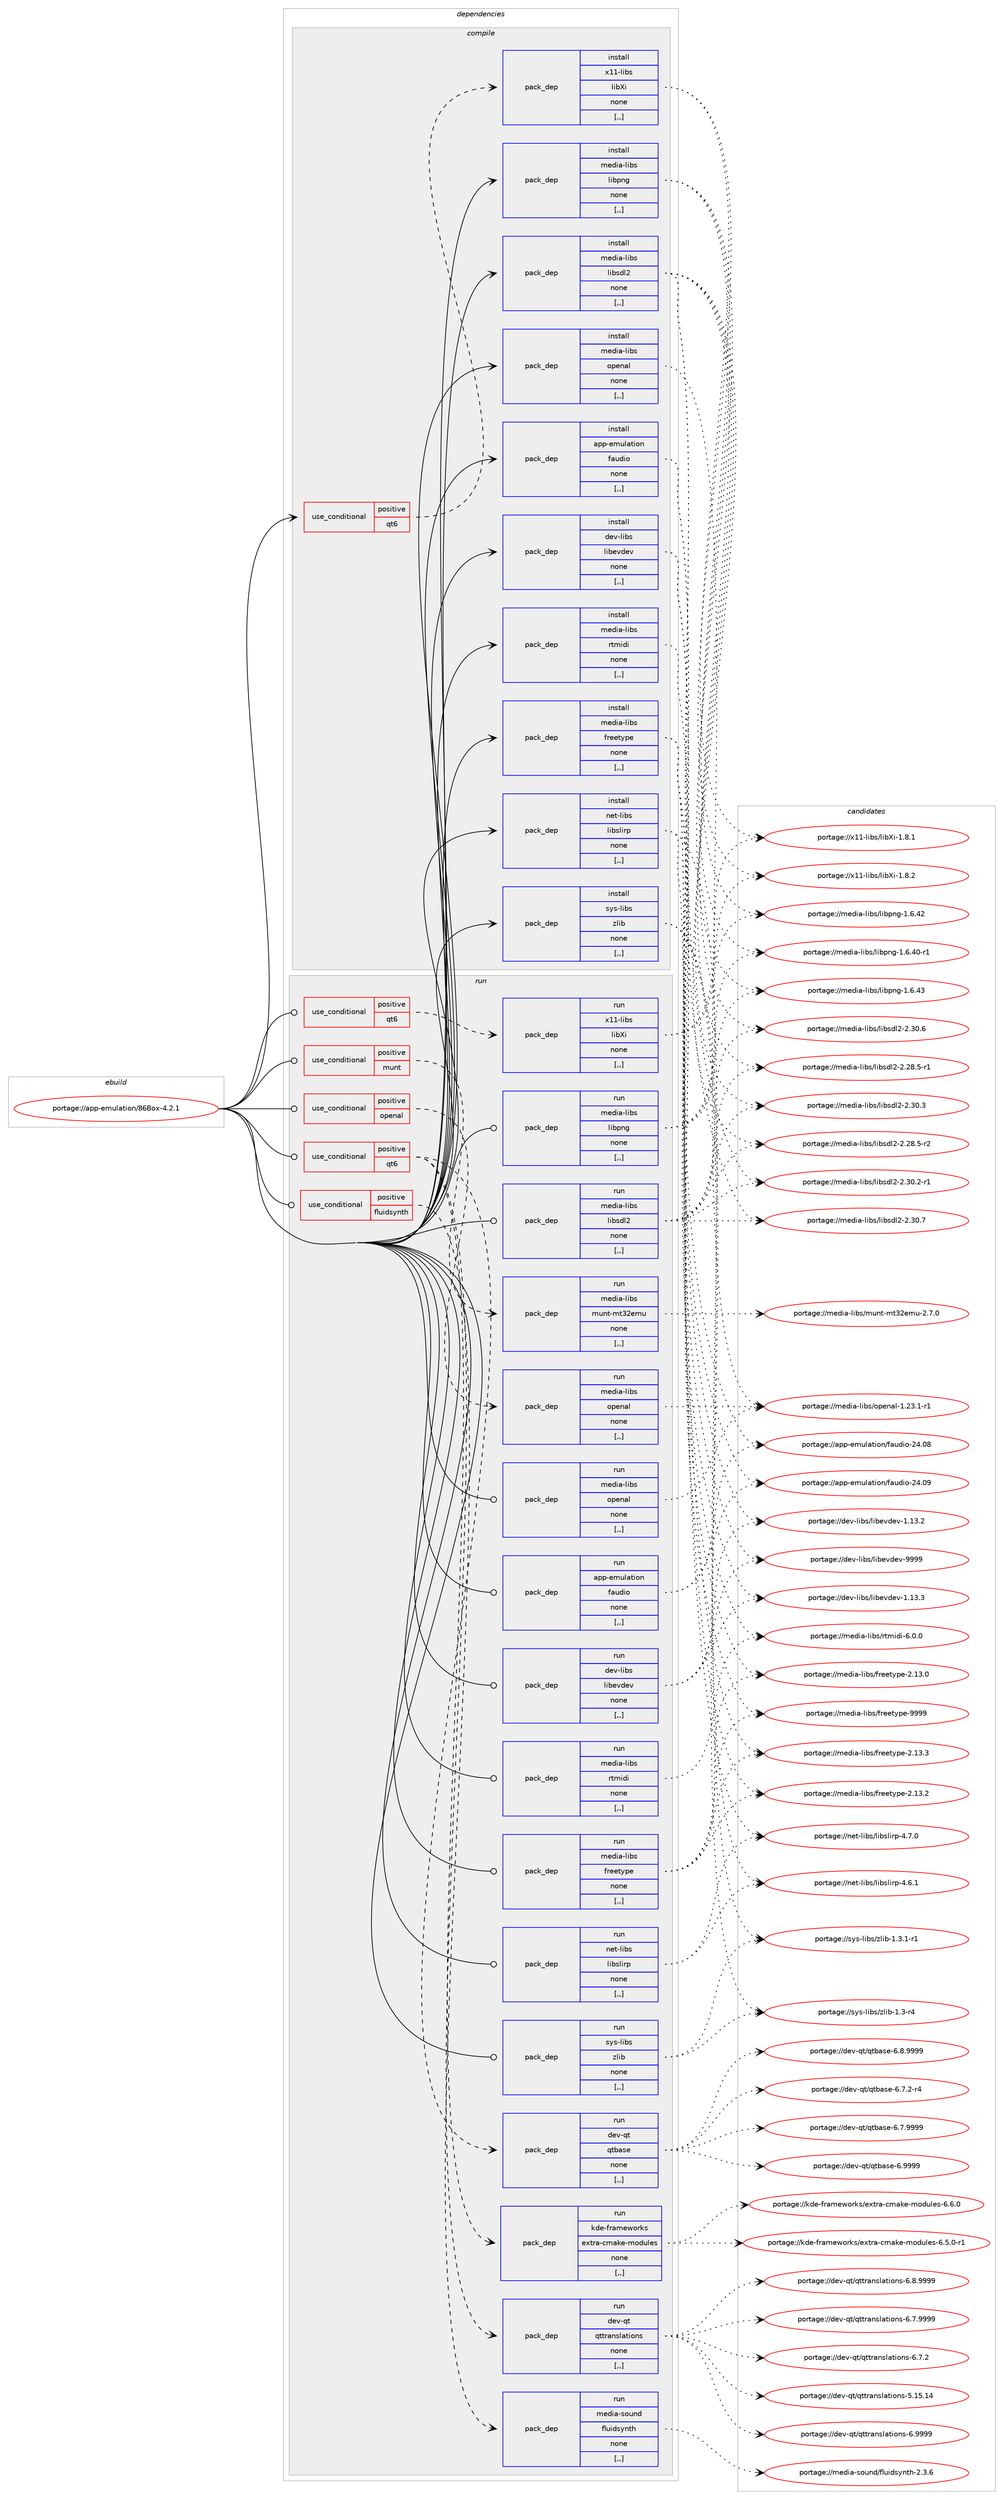 digraph prolog {

# *************
# Graph options
# *************

newrank=true;
concentrate=true;
compound=true;
graph [rankdir=LR,fontname=Helvetica,fontsize=10,ranksep=1.5];#, ranksep=2.5, nodesep=0.2];
edge  [arrowhead=vee];
node  [fontname=Helvetica,fontsize=10];

# **********
# The ebuild
# **********

subgraph cluster_leftcol {
color=gray;
label=<<i>ebuild</i>>;
id [label="portage://app-emulation/86Box-4.2.1", color=red, width=4, href="../app-emulation/86Box-4.2.1.svg"];
}

# ****************
# The dependencies
# ****************

subgraph cluster_midcol {
color=gray;
label=<<i>dependencies</i>>;
subgraph cluster_compile {
fillcolor="#eeeeee";
style=filled;
label=<<i>compile</i>>;
subgraph cond136136 {
dependency517325 [label=<<TABLE BORDER="0" CELLBORDER="1" CELLSPACING="0" CELLPADDING="4"><TR><TD ROWSPAN="3" CELLPADDING="10">use_conditional</TD></TR><TR><TD>positive</TD></TR><TR><TD>qt6</TD></TR></TABLE>>, shape=none, color=red];
subgraph pack377438 {
dependency517326 [label=<<TABLE BORDER="0" CELLBORDER="1" CELLSPACING="0" CELLPADDING="4" WIDTH="220"><TR><TD ROWSPAN="6" CELLPADDING="30">pack_dep</TD></TR><TR><TD WIDTH="110">install</TD></TR><TR><TD>x11-libs</TD></TR><TR><TD>libXi</TD></TR><TR><TD>none</TD></TR><TR><TD>[,,]</TD></TR></TABLE>>, shape=none, color=blue];
}
dependency517325:e -> dependency517326:w [weight=20,style="dashed",arrowhead="vee"];
}
id:e -> dependency517325:w [weight=20,style="solid",arrowhead="vee"];
subgraph pack377439 {
dependency517327 [label=<<TABLE BORDER="0" CELLBORDER="1" CELLSPACING="0" CELLPADDING="4" WIDTH="220"><TR><TD ROWSPAN="6" CELLPADDING="30">pack_dep</TD></TR><TR><TD WIDTH="110">install</TD></TR><TR><TD>app-emulation</TD></TR><TR><TD>faudio</TD></TR><TR><TD>none</TD></TR><TR><TD>[,,]</TD></TR></TABLE>>, shape=none, color=blue];
}
id:e -> dependency517327:w [weight=20,style="solid",arrowhead="vee"];
subgraph pack377440 {
dependency517328 [label=<<TABLE BORDER="0" CELLBORDER="1" CELLSPACING="0" CELLPADDING="4" WIDTH="220"><TR><TD ROWSPAN="6" CELLPADDING="30">pack_dep</TD></TR><TR><TD WIDTH="110">install</TD></TR><TR><TD>dev-libs</TD></TR><TR><TD>libevdev</TD></TR><TR><TD>none</TD></TR><TR><TD>[,,]</TD></TR></TABLE>>, shape=none, color=blue];
}
id:e -> dependency517328:w [weight=20,style="solid",arrowhead="vee"];
subgraph pack377441 {
dependency517329 [label=<<TABLE BORDER="0" CELLBORDER="1" CELLSPACING="0" CELLPADDING="4" WIDTH="220"><TR><TD ROWSPAN="6" CELLPADDING="30">pack_dep</TD></TR><TR><TD WIDTH="110">install</TD></TR><TR><TD>media-libs</TD></TR><TR><TD>freetype</TD></TR><TR><TD>none</TD></TR><TR><TD>[,,]</TD></TR></TABLE>>, shape=none, color=blue];
}
id:e -> dependency517329:w [weight=20,style="solid",arrowhead="vee"];
subgraph pack377442 {
dependency517330 [label=<<TABLE BORDER="0" CELLBORDER="1" CELLSPACING="0" CELLPADDING="4" WIDTH="220"><TR><TD ROWSPAN="6" CELLPADDING="30">pack_dep</TD></TR><TR><TD WIDTH="110">install</TD></TR><TR><TD>media-libs</TD></TR><TR><TD>libpng</TD></TR><TR><TD>none</TD></TR><TR><TD>[,,]</TD></TR></TABLE>>, shape=none, color=blue];
}
id:e -> dependency517330:w [weight=20,style="solid",arrowhead="vee"];
subgraph pack377443 {
dependency517331 [label=<<TABLE BORDER="0" CELLBORDER="1" CELLSPACING="0" CELLPADDING="4" WIDTH="220"><TR><TD ROWSPAN="6" CELLPADDING="30">pack_dep</TD></TR><TR><TD WIDTH="110">install</TD></TR><TR><TD>media-libs</TD></TR><TR><TD>libsdl2</TD></TR><TR><TD>none</TD></TR><TR><TD>[,,]</TD></TR></TABLE>>, shape=none, color=blue];
}
id:e -> dependency517331:w [weight=20,style="solid",arrowhead="vee"];
subgraph pack377444 {
dependency517332 [label=<<TABLE BORDER="0" CELLBORDER="1" CELLSPACING="0" CELLPADDING="4" WIDTH="220"><TR><TD ROWSPAN="6" CELLPADDING="30">pack_dep</TD></TR><TR><TD WIDTH="110">install</TD></TR><TR><TD>media-libs</TD></TR><TR><TD>openal</TD></TR><TR><TD>none</TD></TR><TR><TD>[,,]</TD></TR></TABLE>>, shape=none, color=blue];
}
id:e -> dependency517332:w [weight=20,style="solid",arrowhead="vee"];
subgraph pack377445 {
dependency517333 [label=<<TABLE BORDER="0" CELLBORDER="1" CELLSPACING="0" CELLPADDING="4" WIDTH="220"><TR><TD ROWSPAN="6" CELLPADDING="30">pack_dep</TD></TR><TR><TD WIDTH="110">install</TD></TR><TR><TD>media-libs</TD></TR><TR><TD>rtmidi</TD></TR><TR><TD>none</TD></TR><TR><TD>[,,]</TD></TR></TABLE>>, shape=none, color=blue];
}
id:e -> dependency517333:w [weight=20,style="solid",arrowhead="vee"];
subgraph pack377446 {
dependency517334 [label=<<TABLE BORDER="0" CELLBORDER="1" CELLSPACING="0" CELLPADDING="4" WIDTH="220"><TR><TD ROWSPAN="6" CELLPADDING="30">pack_dep</TD></TR><TR><TD WIDTH="110">install</TD></TR><TR><TD>net-libs</TD></TR><TR><TD>libslirp</TD></TR><TR><TD>none</TD></TR><TR><TD>[,,]</TD></TR></TABLE>>, shape=none, color=blue];
}
id:e -> dependency517334:w [weight=20,style="solid",arrowhead="vee"];
subgraph pack377447 {
dependency517335 [label=<<TABLE BORDER="0" CELLBORDER="1" CELLSPACING="0" CELLPADDING="4" WIDTH="220"><TR><TD ROWSPAN="6" CELLPADDING="30">pack_dep</TD></TR><TR><TD WIDTH="110">install</TD></TR><TR><TD>sys-libs</TD></TR><TR><TD>zlib</TD></TR><TR><TD>none</TD></TR><TR><TD>[,,]</TD></TR></TABLE>>, shape=none, color=blue];
}
id:e -> dependency517335:w [weight=20,style="solid",arrowhead="vee"];
}
subgraph cluster_compileandrun {
fillcolor="#eeeeee";
style=filled;
label=<<i>compile and run</i>>;
}
subgraph cluster_run {
fillcolor="#eeeeee";
style=filled;
label=<<i>run</i>>;
subgraph cond136137 {
dependency517336 [label=<<TABLE BORDER="0" CELLBORDER="1" CELLSPACING="0" CELLPADDING="4"><TR><TD ROWSPAN="3" CELLPADDING="10">use_conditional</TD></TR><TR><TD>positive</TD></TR><TR><TD>fluidsynth</TD></TR></TABLE>>, shape=none, color=red];
subgraph pack377448 {
dependency517337 [label=<<TABLE BORDER="0" CELLBORDER="1" CELLSPACING="0" CELLPADDING="4" WIDTH="220"><TR><TD ROWSPAN="6" CELLPADDING="30">pack_dep</TD></TR><TR><TD WIDTH="110">run</TD></TR><TR><TD>media-sound</TD></TR><TR><TD>fluidsynth</TD></TR><TR><TD>none</TD></TR><TR><TD>[,,]</TD></TR></TABLE>>, shape=none, color=blue];
}
dependency517336:e -> dependency517337:w [weight=20,style="dashed",arrowhead="vee"];
}
id:e -> dependency517336:w [weight=20,style="solid",arrowhead="odot"];
subgraph cond136138 {
dependency517338 [label=<<TABLE BORDER="0" CELLBORDER="1" CELLSPACING="0" CELLPADDING="4"><TR><TD ROWSPAN="3" CELLPADDING="10">use_conditional</TD></TR><TR><TD>positive</TD></TR><TR><TD>munt</TD></TR></TABLE>>, shape=none, color=red];
subgraph pack377449 {
dependency517339 [label=<<TABLE BORDER="0" CELLBORDER="1" CELLSPACING="0" CELLPADDING="4" WIDTH="220"><TR><TD ROWSPAN="6" CELLPADDING="30">pack_dep</TD></TR><TR><TD WIDTH="110">run</TD></TR><TR><TD>media-libs</TD></TR><TR><TD>munt-mt32emu</TD></TR><TR><TD>none</TD></TR><TR><TD>[,,]</TD></TR></TABLE>>, shape=none, color=blue];
}
dependency517338:e -> dependency517339:w [weight=20,style="dashed",arrowhead="vee"];
}
id:e -> dependency517338:w [weight=20,style="solid",arrowhead="odot"];
subgraph cond136139 {
dependency517340 [label=<<TABLE BORDER="0" CELLBORDER="1" CELLSPACING="0" CELLPADDING="4"><TR><TD ROWSPAN="3" CELLPADDING="10">use_conditional</TD></TR><TR><TD>positive</TD></TR><TR><TD>openal</TD></TR></TABLE>>, shape=none, color=red];
subgraph pack377450 {
dependency517341 [label=<<TABLE BORDER="0" CELLBORDER="1" CELLSPACING="0" CELLPADDING="4" WIDTH="220"><TR><TD ROWSPAN="6" CELLPADDING="30">pack_dep</TD></TR><TR><TD WIDTH="110">run</TD></TR><TR><TD>media-libs</TD></TR><TR><TD>openal</TD></TR><TR><TD>none</TD></TR><TR><TD>[,,]</TD></TR></TABLE>>, shape=none, color=blue];
}
dependency517340:e -> dependency517341:w [weight=20,style="dashed",arrowhead="vee"];
}
id:e -> dependency517340:w [weight=20,style="solid",arrowhead="odot"];
subgraph cond136140 {
dependency517342 [label=<<TABLE BORDER="0" CELLBORDER="1" CELLSPACING="0" CELLPADDING="4"><TR><TD ROWSPAN="3" CELLPADDING="10">use_conditional</TD></TR><TR><TD>positive</TD></TR><TR><TD>qt6</TD></TR></TABLE>>, shape=none, color=red];
subgraph pack377451 {
dependency517343 [label=<<TABLE BORDER="0" CELLBORDER="1" CELLSPACING="0" CELLPADDING="4" WIDTH="220"><TR><TD ROWSPAN="6" CELLPADDING="30">pack_dep</TD></TR><TR><TD WIDTH="110">run</TD></TR><TR><TD>dev-qt</TD></TR><TR><TD>qtbase</TD></TR><TR><TD>none</TD></TR><TR><TD>[,,]</TD></TR></TABLE>>, shape=none, color=blue];
}
dependency517342:e -> dependency517343:w [weight=20,style="dashed",arrowhead="vee"];
subgraph pack377452 {
dependency517344 [label=<<TABLE BORDER="0" CELLBORDER="1" CELLSPACING="0" CELLPADDING="4" WIDTH="220"><TR><TD ROWSPAN="6" CELLPADDING="30">pack_dep</TD></TR><TR><TD WIDTH="110">run</TD></TR><TR><TD>dev-qt</TD></TR><TR><TD>qttranslations</TD></TR><TR><TD>none</TD></TR><TR><TD>[,,]</TD></TR></TABLE>>, shape=none, color=blue];
}
dependency517342:e -> dependency517344:w [weight=20,style="dashed",arrowhead="vee"];
subgraph pack377453 {
dependency517345 [label=<<TABLE BORDER="0" CELLBORDER="1" CELLSPACING="0" CELLPADDING="4" WIDTH="220"><TR><TD ROWSPAN="6" CELLPADDING="30">pack_dep</TD></TR><TR><TD WIDTH="110">run</TD></TR><TR><TD>kde-frameworks</TD></TR><TR><TD>extra-cmake-modules</TD></TR><TR><TD>none</TD></TR><TR><TD>[,,]</TD></TR></TABLE>>, shape=none, color=blue];
}
dependency517342:e -> dependency517345:w [weight=20,style="dashed",arrowhead="vee"];
}
id:e -> dependency517342:w [weight=20,style="solid",arrowhead="odot"];
subgraph cond136141 {
dependency517346 [label=<<TABLE BORDER="0" CELLBORDER="1" CELLSPACING="0" CELLPADDING="4"><TR><TD ROWSPAN="3" CELLPADDING="10">use_conditional</TD></TR><TR><TD>positive</TD></TR><TR><TD>qt6</TD></TR></TABLE>>, shape=none, color=red];
subgraph pack377454 {
dependency517347 [label=<<TABLE BORDER="0" CELLBORDER="1" CELLSPACING="0" CELLPADDING="4" WIDTH="220"><TR><TD ROWSPAN="6" CELLPADDING="30">pack_dep</TD></TR><TR><TD WIDTH="110">run</TD></TR><TR><TD>x11-libs</TD></TR><TR><TD>libXi</TD></TR><TR><TD>none</TD></TR><TR><TD>[,,]</TD></TR></TABLE>>, shape=none, color=blue];
}
dependency517346:e -> dependency517347:w [weight=20,style="dashed",arrowhead="vee"];
}
id:e -> dependency517346:w [weight=20,style="solid",arrowhead="odot"];
subgraph pack377455 {
dependency517348 [label=<<TABLE BORDER="0" CELLBORDER="1" CELLSPACING="0" CELLPADDING="4" WIDTH="220"><TR><TD ROWSPAN="6" CELLPADDING="30">pack_dep</TD></TR><TR><TD WIDTH="110">run</TD></TR><TR><TD>app-emulation</TD></TR><TR><TD>faudio</TD></TR><TR><TD>none</TD></TR><TR><TD>[,,]</TD></TR></TABLE>>, shape=none, color=blue];
}
id:e -> dependency517348:w [weight=20,style="solid",arrowhead="odot"];
subgraph pack377456 {
dependency517349 [label=<<TABLE BORDER="0" CELLBORDER="1" CELLSPACING="0" CELLPADDING="4" WIDTH="220"><TR><TD ROWSPAN="6" CELLPADDING="30">pack_dep</TD></TR><TR><TD WIDTH="110">run</TD></TR><TR><TD>dev-libs</TD></TR><TR><TD>libevdev</TD></TR><TR><TD>none</TD></TR><TR><TD>[,,]</TD></TR></TABLE>>, shape=none, color=blue];
}
id:e -> dependency517349:w [weight=20,style="solid",arrowhead="odot"];
subgraph pack377457 {
dependency517350 [label=<<TABLE BORDER="0" CELLBORDER="1" CELLSPACING="0" CELLPADDING="4" WIDTH="220"><TR><TD ROWSPAN="6" CELLPADDING="30">pack_dep</TD></TR><TR><TD WIDTH="110">run</TD></TR><TR><TD>media-libs</TD></TR><TR><TD>freetype</TD></TR><TR><TD>none</TD></TR><TR><TD>[,,]</TD></TR></TABLE>>, shape=none, color=blue];
}
id:e -> dependency517350:w [weight=20,style="solid",arrowhead="odot"];
subgraph pack377458 {
dependency517351 [label=<<TABLE BORDER="0" CELLBORDER="1" CELLSPACING="0" CELLPADDING="4" WIDTH="220"><TR><TD ROWSPAN="6" CELLPADDING="30">pack_dep</TD></TR><TR><TD WIDTH="110">run</TD></TR><TR><TD>media-libs</TD></TR><TR><TD>libpng</TD></TR><TR><TD>none</TD></TR><TR><TD>[,,]</TD></TR></TABLE>>, shape=none, color=blue];
}
id:e -> dependency517351:w [weight=20,style="solid",arrowhead="odot"];
subgraph pack377459 {
dependency517352 [label=<<TABLE BORDER="0" CELLBORDER="1" CELLSPACING="0" CELLPADDING="4" WIDTH="220"><TR><TD ROWSPAN="6" CELLPADDING="30">pack_dep</TD></TR><TR><TD WIDTH="110">run</TD></TR><TR><TD>media-libs</TD></TR><TR><TD>libsdl2</TD></TR><TR><TD>none</TD></TR><TR><TD>[,,]</TD></TR></TABLE>>, shape=none, color=blue];
}
id:e -> dependency517352:w [weight=20,style="solid",arrowhead="odot"];
subgraph pack377460 {
dependency517353 [label=<<TABLE BORDER="0" CELLBORDER="1" CELLSPACING="0" CELLPADDING="4" WIDTH="220"><TR><TD ROWSPAN="6" CELLPADDING="30">pack_dep</TD></TR><TR><TD WIDTH="110">run</TD></TR><TR><TD>media-libs</TD></TR><TR><TD>openal</TD></TR><TR><TD>none</TD></TR><TR><TD>[,,]</TD></TR></TABLE>>, shape=none, color=blue];
}
id:e -> dependency517353:w [weight=20,style="solid",arrowhead="odot"];
subgraph pack377461 {
dependency517354 [label=<<TABLE BORDER="0" CELLBORDER="1" CELLSPACING="0" CELLPADDING="4" WIDTH="220"><TR><TD ROWSPAN="6" CELLPADDING="30">pack_dep</TD></TR><TR><TD WIDTH="110">run</TD></TR><TR><TD>media-libs</TD></TR><TR><TD>rtmidi</TD></TR><TR><TD>none</TD></TR><TR><TD>[,,]</TD></TR></TABLE>>, shape=none, color=blue];
}
id:e -> dependency517354:w [weight=20,style="solid",arrowhead="odot"];
subgraph pack377462 {
dependency517355 [label=<<TABLE BORDER="0" CELLBORDER="1" CELLSPACING="0" CELLPADDING="4" WIDTH="220"><TR><TD ROWSPAN="6" CELLPADDING="30">pack_dep</TD></TR><TR><TD WIDTH="110">run</TD></TR><TR><TD>net-libs</TD></TR><TR><TD>libslirp</TD></TR><TR><TD>none</TD></TR><TR><TD>[,,]</TD></TR></TABLE>>, shape=none, color=blue];
}
id:e -> dependency517355:w [weight=20,style="solid",arrowhead="odot"];
subgraph pack377463 {
dependency517356 [label=<<TABLE BORDER="0" CELLBORDER="1" CELLSPACING="0" CELLPADDING="4" WIDTH="220"><TR><TD ROWSPAN="6" CELLPADDING="30">pack_dep</TD></TR><TR><TD WIDTH="110">run</TD></TR><TR><TD>sys-libs</TD></TR><TR><TD>zlib</TD></TR><TR><TD>none</TD></TR><TR><TD>[,,]</TD></TR></TABLE>>, shape=none, color=blue];
}
id:e -> dependency517356:w [weight=20,style="solid",arrowhead="odot"];
}
}

# **************
# The candidates
# **************

subgraph cluster_choices {
rank=same;
color=gray;
label=<<i>candidates</i>>;

subgraph choice377438 {
color=black;
nodesep=1;
choice12049494510810598115471081059888105454946564650 [label="portage://x11-libs/libXi-1.8.2", color=red, width=4,href="../x11-libs/libXi-1.8.2.svg"];
choice12049494510810598115471081059888105454946564649 [label="portage://x11-libs/libXi-1.8.1", color=red, width=4,href="../x11-libs/libXi-1.8.1.svg"];
dependency517326:e -> choice12049494510810598115471081059888105454946564650:w [style=dotted,weight="100"];
dependency517326:e -> choice12049494510810598115471081059888105454946564649:w [style=dotted,weight="100"];
}
subgraph choice377439 {
color=black;
nodesep=1;
choice9711211245101109117108971161051111104710297117100105111455052464857 [label="portage://app-emulation/faudio-24.09", color=red, width=4,href="../app-emulation/faudio-24.09.svg"];
choice9711211245101109117108971161051111104710297117100105111455052464856 [label="portage://app-emulation/faudio-24.08", color=red, width=4,href="../app-emulation/faudio-24.08.svg"];
dependency517327:e -> choice9711211245101109117108971161051111104710297117100105111455052464857:w [style=dotted,weight="100"];
dependency517327:e -> choice9711211245101109117108971161051111104710297117100105111455052464856:w [style=dotted,weight="100"];
}
subgraph choice377440 {
color=black;
nodesep=1;
choice100101118451081059811547108105981011181001011184557575757 [label="portage://dev-libs/libevdev-9999", color=red, width=4,href="../dev-libs/libevdev-9999.svg"];
choice1001011184510810598115471081059810111810010111845494649514651 [label="portage://dev-libs/libevdev-1.13.3", color=red, width=4,href="../dev-libs/libevdev-1.13.3.svg"];
choice1001011184510810598115471081059810111810010111845494649514650 [label="portage://dev-libs/libevdev-1.13.2", color=red, width=4,href="../dev-libs/libevdev-1.13.2.svg"];
dependency517328:e -> choice100101118451081059811547108105981011181001011184557575757:w [style=dotted,weight="100"];
dependency517328:e -> choice1001011184510810598115471081059810111810010111845494649514651:w [style=dotted,weight="100"];
dependency517328:e -> choice1001011184510810598115471081059810111810010111845494649514650:w [style=dotted,weight="100"];
}
subgraph choice377441 {
color=black;
nodesep=1;
choice109101100105974510810598115471021141011011161211121014557575757 [label="portage://media-libs/freetype-9999", color=red, width=4,href="../media-libs/freetype-9999.svg"];
choice1091011001059745108105981154710211410110111612111210145504649514651 [label="portage://media-libs/freetype-2.13.3", color=red, width=4,href="../media-libs/freetype-2.13.3.svg"];
choice1091011001059745108105981154710211410110111612111210145504649514650 [label="portage://media-libs/freetype-2.13.2", color=red, width=4,href="../media-libs/freetype-2.13.2.svg"];
choice1091011001059745108105981154710211410110111612111210145504649514648 [label="portage://media-libs/freetype-2.13.0", color=red, width=4,href="../media-libs/freetype-2.13.0.svg"];
dependency517329:e -> choice109101100105974510810598115471021141011011161211121014557575757:w [style=dotted,weight="100"];
dependency517329:e -> choice1091011001059745108105981154710211410110111612111210145504649514651:w [style=dotted,weight="100"];
dependency517329:e -> choice1091011001059745108105981154710211410110111612111210145504649514650:w [style=dotted,weight="100"];
dependency517329:e -> choice1091011001059745108105981154710211410110111612111210145504649514648:w [style=dotted,weight="100"];
}
subgraph choice377442 {
color=black;
nodesep=1;
choice109101100105974510810598115471081059811211010345494654465251 [label="portage://media-libs/libpng-1.6.43", color=red, width=4,href="../media-libs/libpng-1.6.43.svg"];
choice109101100105974510810598115471081059811211010345494654465250 [label="portage://media-libs/libpng-1.6.42", color=red, width=4,href="../media-libs/libpng-1.6.42.svg"];
choice1091011001059745108105981154710810598112110103454946544652484511449 [label="portage://media-libs/libpng-1.6.40-r1", color=red, width=4,href="../media-libs/libpng-1.6.40-r1.svg"];
dependency517330:e -> choice109101100105974510810598115471081059811211010345494654465251:w [style=dotted,weight="100"];
dependency517330:e -> choice109101100105974510810598115471081059811211010345494654465250:w [style=dotted,weight="100"];
dependency517330:e -> choice1091011001059745108105981154710810598112110103454946544652484511449:w [style=dotted,weight="100"];
}
subgraph choice377443 {
color=black;
nodesep=1;
choice10910110010597451081059811547108105981151001085045504651484655 [label="portage://media-libs/libsdl2-2.30.7", color=red, width=4,href="../media-libs/libsdl2-2.30.7.svg"];
choice10910110010597451081059811547108105981151001085045504651484654 [label="portage://media-libs/libsdl2-2.30.6", color=red, width=4,href="../media-libs/libsdl2-2.30.6.svg"];
choice10910110010597451081059811547108105981151001085045504651484651 [label="portage://media-libs/libsdl2-2.30.3", color=red, width=4,href="../media-libs/libsdl2-2.30.3.svg"];
choice109101100105974510810598115471081059811510010850455046514846504511449 [label="portage://media-libs/libsdl2-2.30.2-r1", color=red, width=4,href="../media-libs/libsdl2-2.30.2-r1.svg"];
choice109101100105974510810598115471081059811510010850455046505646534511450 [label="portage://media-libs/libsdl2-2.28.5-r2", color=red, width=4,href="../media-libs/libsdl2-2.28.5-r2.svg"];
choice109101100105974510810598115471081059811510010850455046505646534511449 [label="portage://media-libs/libsdl2-2.28.5-r1", color=red, width=4,href="../media-libs/libsdl2-2.28.5-r1.svg"];
dependency517331:e -> choice10910110010597451081059811547108105981151001085045504651484655:w [style=dotted,weight="100"];
dependency517331:e -> choice10910110010597451081059811547108105981151001085045504651484654:w [style=dotted,weight="100"];
dependency517331:e -> choice10910110010597451081059811547108105981151001085045504651484651:w [style=dotted,weight="100"];
dependency517331:e -> choice109101100105974510810598115471081059811510010850455046514846504511449:w [style=dotted,weight="100"];
dependency517331:e -> choice109101100105974510810598115471081059811510010850455046505646534511450:w [style=dotted,weight="100"];
dependency517331:e -> choice109101100105974510810598115471081059811510010850455046505646534511449:w [style=dotted,weight="100"];
}
subgraph choice377444 {
color=black;
nodesep=1;
choice1091011001059745108105981154711111210111097108454946505146494511449 [label="portage://media-libs/openal-1.23.1-r1", color=red, width=4,href="../media-libs/openal-1.23.1-r1.svg"];
dependency517332:e -> choice1091011001059745108105981154711111210111097108454946505146494511449:w [style=dotted,weight="100"];
}
subgraph choice377445 {
color=black;
nodesep=1;
choice10910110010597451081059811547114116109105100105455446484648 [label="portage://media-libs/rtmidi-6.0.0", color=red, width=4,href="../media-libs/rtmidi-6.0.0.svg"];
dependency517333:e -> choice10910110010597451081059811547114116109105100105455446484648:w [style=dotted,weight="100"];
}
subgraph choice377446 {
color=black;
nodesep=1;
choice11010111645108105981154710810598115108105114112455246554648 [label="portage://net-libs/libslirp-4.7.0", color=red, width=4,href="../net-libs/libslirp-4.7.0.svg"];
choice11010111645108105981154710810598115108105114112455246544649 [label="portage://net-libs/libslirp-4.6.1", color=red, width=4,href="../net-libs/libslirp-4.6.1.svg"];
dependency517334:e -> choice11010111645108105981154710810598115108105114112455246554648:w [style=dotted,weight="100"];
dependency517334:e -> choice11010111645108105981154710810598115108105114112455246544649:w [style=dotted,weight="100"];
}
subgraph choice377447 {
color=black;
nodesep=1;
choice115121115451081059811547122108105984549465146494511449 [label="portage://sys-libs/zlib-1.3.1-r1", color=red, width=4,href="../sys-libs/zlib-1.3.1-r1.svg"];
choice11512111545108105981154712210810598454946514511452 [label="portage://sys-libs/zlib-1.3-r4", color=red, width=4,href="../sys-libs/zlib-1.3-r4.svg"];
dependency517335:e -> choice115121115451081059811547122108105984549465146494511449:w [style=dotted,weight="100"];
dependency517335:e -> choice11512111545108105981154712210810598454946514511452:w [style=dotted,weight="100"];
}
subgraph choice377448 {
color=black;
nodesep=1;
choice109101100105974511511111711010047102108117105100115121110116104455046514654 [label="portage://media-sound/fluidsynth-2.3.6", color=red, width=4,href="../media-sound/fluidsynth-2.3.6.svg"];
dependency517337:e -> choice109101100105974511511111711010047102108117105100115121110116104455046514654:w [style=dotted,weight="100"];
}
subgraph choice377449 {
color=black;
nodesep=1;
choice10910110010597451081059811547109117110116451091165150101109117455046554648 [label="portage://media-libs/munt-mt32emu-2.7.0", color=red, width=4,href="../media-libs/munt-mt32emu-2.7.0.svg"];
dependency517339:e -> choice10910110010597451081059811547109117110116451091165150101109117455046554648:w [style=dotted,weight="100"];
}
subgraph choice377450 {
color=black;
nodesep=1;
choice1091011001059745108105981154711111210111097108454946505146494511449 [label="portage://media-libs/openal-1.23.1-r1", color=red, width=4,href="../media-libs/openal-1.23.1-r1.svg"];
dependency517341:e -> choice1091011001059745108105981154711111210111097108454946505146494511449:w [style=dotted,weight="100"];
}
subgraph choice377451 {
color=black;
nodesep=1;
choice1001011184511311647113116989711510145544657575757 [label="portage://dev-qt/qtbase-6.9999", color=red, width=4,href="../dev-qt/qtbase-6.9999.svg"];
choice10010111845113116471131169897115101455446564657575757 [label="portage://dev-qt/qtbase-6.8.9999", color=red, width=4,href="../dev-qt/qtbase-6.8.9999.svg"];
choice10010111845113116471131169897115101455446554657575757 [label="portage://dev-qt/qtbase-6.7.9999", color=red, width=4,href="../dev-qt/qtbase-6.7.9999.svg"];
choice100101118451131164711311698971151014554465546504511452 [label="portage://dev-qt/qtbase-6.7.2-r4", color=red, width=4,href="../dev-qt/qtbase-6.7.2-r4.svg"];
dependency517343:e -> choice1001011184511311647113116989711510145544657575757:w [style=dotted,weight="100"];
dependency517343:e -> choice10010111845113116471131169897115101455446564657575757:w [style=dotted,weight="100"];
dependency517343:e -> choice10010111845113116471131169897115101455446554657575757:w [style=dotted,weight="100"];
dependency517343:e -> choice100101118451131164711311698971151014554465546504511452:w [style=dotted,weight="100"];
}
subgraph choice377452 {
color=black;
nodesep=1;
choice1001011184511311647113116116114971101151089711610511111011545544657575757 [label="portage://dev-qt/qttranslations-6.9999", color=red, width=4,href="../dev-qt/qttranslations-6.9999.svg"];
choice10010111845113116471131161161149711011510897116105111110115455446564657575757 [label="portage://dev-qt/qttranslations-6.8.9999", color=red, width=4,href="../dev-qt/qttranslations-6.8.9999.svg"];
choice10010111845113116471131161161149711011510897116105111110115455446554657575757 [label="portage://dev-qt/qttranslations-6.7.9999", color=red, width=4,href="../dev-qt/qttranslations-6.7.9999.svg"];
choice10010111845113116471131161161149711011510897116105111110115455446554650 [label="portage://dev-qt/qttranslations-6.7.2", color=red, width=4,href="../dev-qt/qttranslations-6.7.2.svg"];
choice100101118451131164711311611611497110115108971161051111101154553464953464952 [label="portage://dev-qt/qttranslations-5.15.14", color=red, width=4,href="../dev-qt/qttranslations-5.15.14.svg"];
dependency517344:e -> choice1001011184511311647113116116114971101151089711610511111011545544657575757:w [style=dotted,weight="100"];
dependency517344:e -> choice10010111845113116471131161161149711011510897116105111110115455446564657575757:w [style=dotted,weight="100"];
dependency517344:e -> choice10010111845113116471131161161149711011510897116105111110115455446554657575757:w [style=dotted,weight="100"];
dependency517344:e -> choice10010111845113116471131161161149711011510897116105111110115455446554650:w [style=dotted,weight="100"];
dependency517344:e -> choice100101118451131164711311611611497110115108971161051111101154553464953464952:w [style=dotted,weight="100"];
}
subgraph choice377453 {
color=black;
nodesep=1;
choice1071001014510211497109101119111114107115471011201161149745991099710710145109111100117108101115455446544648 [label="portage://kde-frameworks/extra-cmake-modules-6.6.0", color=red, width=4,href="../kde-frameworks/extra-cmake-modules-6.6.0.svg"];
choice10710010145102114971091011191111141071154710112011611497459910997107101451091111001171081011154554465346484511449 [label="portage://kde-frameworks/extra-cmake-modules-6.5.0-r1", color=red, width=4,href="../kde-frameworks/extra-cmake-modules-6.5.0-r1.svg"];
dependency517345:e -> choice1071001014510211497109101119111114107115471011201161149745991099710710145109111100117108101115455446544648:w [style=dotted,weight="100"];
dependency517345:e -> choice10710010145102114971091011191111141071154710112011611497459910997107101451091111001171081011154554465346484511449:w [style=dotted,weight="100"];
}
subgraph choice377454 {
color=black;
nodesep=1;
choice12049494510810598115471081059888105454946564650 [label="portage://x11-libs/libXi-1.8.2", color=red, width=4,href="../x11-libs/libXi-1.8.2.svg"];
choice12049494510810598115471081059888105454946564649 [label="portage://x11-libs/libXi-1.8.1", color=red, width=4,href="../x11-libs/libXi-1.8.1.svg"];
dependency517347:e -> choice12049494510810598115471081059888105454946564650:w [style=dotted,weight="100"];
dependency517347:e -> choice12049494510810598115471081059888105454946564649:w [style=dotted,weight="100"];
}
subgraph choice377455 {
color=black;
nodesep=1;
choice9711211245101109117108971161051111104710297117100105111455052464857 [label="portage://app-emulation/faudio-24.09", color=red, width=4,href="../app-emulation/faudio-24.09.svg"];
choice9711211245101109117108971161051111104710297117100105111455052464856 [label="portage://app-emulation/faudio-24.08", color=red, width=4,href="../app-emulation/faudio-24.08.svg"];
dependency517348:e -> choice9711211245101109117108971161051111104710297117100105111455052464857:w [style=dotted,weight="100"];
dependency517348:e -> choice9711211245101109117108971161051111104710297117100105111455052464856:w [style=dotted,weight="100"];
}
subgraph choice377456 {
color=black;
nodesep=1;
choice100101118451081059811547108105981011181001011184557575757 [label="portage://dev-libs/libevdev-9999", color=red, width=4,href="../dev-libs/libevdev-9999.svg"];
choice1001011184510810598115471081059810111810010111845494649514651 [label="portage://dev-libs/libevdev-1.13.3", color=red, width=4,href="../dev-libs/libevdev-1.13.3.svg"];
choice1001011184510810598115471081059810111810010111845494649514650 [label="portage://dev-libs/libevdev-1.13.2", color=red, width=4,href="../dev-libs/libevdev-1.13.2.svg"];
dependency517349:e -> choice100101118451081059811547108105981011181001011184557575757:w [style=dotted,weight="100"];
dependency517349:e -> choice1001011184510810598115471081059810111810010111845494649514651:w [style=dotted,weight="100"];
dependency517349:e -> choice1001011184510810598115471081059810111810010111845494649514650:w [style=dotted,weight="100"];
}
subgraph choice377457 {
color=black;
nodesep=1;
choice109101100105974510810598115471021141011011161211121014557575757 [label="portage://media-libs/freetype-9999", color=red, width=4,href="../media-libs/freetype-9999.svg"];
choice1091011001059745108105981154710211410110111612111210145504649514651 [label="portage://media-libs/freetype-2.13.3", color=red, width=4,href="../media-libs/freetype-2.13.3.svg"];
choice1091011001059745108105981154710211410110111612111210145504649514650 [label="portage://media-libs/freetype-2.13.2", color=red, width=4,href="../media-libs/freetype-2.13.2.svg"];
choice1091011001059745108105981154710211410110111612111210145504649514648 [label="portage://media-libs/freetype-2.13.0", color=red, width=4,href="../media-libs/freetype-2.13.0.svg"];
dependency517350:e -> choice109101100105974510810598115471021141011011161211121014557575757:w [style=dotted,weight="100"];
dependency517350:e -> choice1091011001059745108105981154710211410110111612111210145504649514651:w [style=dotted,weight="100"];
dependency517350:e -> choice1091011001059745108105981154710211410110111612111210145504649514650:w [style=dotted,weight="100"];
dependency517350:e -> choice1091011001059745108105981154710211410110111612111210145504649514648:w [style=dotted,weight="100"];
}
subgraph choice377458 {
color=black;
nodesep=1;
choice109101100105974510810598115471081059811211010345494654465251 [label="portage://media-libs/libpng-1.6.43", color=red, width=4,href="../media-libs/libpng-1.6.43.svg"];
choice109101100105974510810598115471081059811211010345494654465250 [label="portage://media-libs/libpng-1.6.42", color=red, width=4,href="../media-libs/libpng-1.6.42.svg"];
choice1091011001059745108105981154710810598112110103454946544652484511449 [label="portage://media-libs/libpng-1.6.40-r1", color=red, width=4,href="../media-libs/libpng-1.6.40-r1.svg"];
dependency517351:e -> choice109101100105974510810598115471081059811211010345494654465251:w [style=dotted,weight="100"];
dependency517351:e -> choice109101100105974510810598115471081059811211010345494654465250:w [style=dotted,weight="100"];
dependency517351:e -> choice1091011001059745108105981154710810598112110103454946544652484511449:w [style=dotted,weight="100"];
}
subgraph choice377459 {
color=black;
nodesep=1;
choice10910110010597451081059811547108105981151001085045504651484655 [label="portage://media-libs/libsdl2-2.30.7", color=red, width=4,href="../media-libs/libsdl2-2.30.7.svg"];
choice10910110010597451081059811547108105981151001085045504651484654 [label="portage://media-libs/libsdl2-2.30.6", color=red, width=4,href="../media-libs/libsdl2-2.30.6.svg"];
choice10910110010597451081059811547108105981151001085045504651484651 [label="portage://media-libs/libsdl2-2.30.3", color=red, width=4,href="../media-libs/libsdl2-2.30.3.svg"];
choice109101100105974510810598115471081059811510010850455046514846504511449 [label="portage://media-libs/libsdl2-2.30.2-r1", color=red, width=4,href="../media-libs/libsdl2-2.30.2-r1.svg"];
choice109101100105974510810598115471081059811510010850455046505646534511450 [label="portage://media-libs/libsdl2-2.28.5-r2", color=red, width=4,href="../media-libs/libsdl2-2.28.5-r2.svg"];
choice109101100105974510810598115471081059811510010850455046505646534511449 [label="portage://media-libs/libsdl2-2.28.5-r1", color=red, width=4,href="../media-libs/libsdl2-2.28.5-r1.svg"];
dependency517352:e -> choice10910110010597451081059811547108105981151001085045504651484655:w [style=dotted,weight="100"];
dependency517352:e -> choice10910110010597451081059811547108105981151001085045504651484654:w [style=dotted,weight="100"];
dependency517352:e -> choice10910110010597451081059811547108105981151001085045504651484651:w [style=dotted,weight="100"];
dependency517352:e -> choice109101100105974510810598115471081059811510010850455046514846504511449:w [style=dotted,weight="100"];
dependency517352:e -> choice109101100105974510810598115471081059811510010850455046505646534511450:w [style=dotted,weight="100"];
dependency517352:e -> choice109101100105974510810598115471081059811510010850455046505646534511449:w [style=dotted,weight="100"];
}
subgraph choice377460 {
color=black;
nodesep=1;
choice1091011001059745108105981154711111210111097108454946505146494511449 [label="portage://media-libs/openal-1.23.1-r1", color=red, width=4,href="../media-libs/openal-1.23.1-r1.svg"];
dependency517353:e -> choice1091011001059745108105981154711111210111097108454946505146494511449:w [style=dotted,weight="100"];
}
subgraph choice377461 {
color=black;
nodesep=1;
choice10910110010597451081059811547114116109105100105455446484648 [label="portage://media-libs/rtmidi-6.0.0", color=red, width=4,href="../media-libs/rtmidi-6.0.0.svg"];
dependency517354:e -> choice10910110010597451081059811547114116109105100105455446484648:w [style=dotted,weight="100"];
}
subgraph choice377462 {
color=black;
nodesep=1;
choice11010111645108105981154710810598115108105114112455246554648 [label="portage://net-libs/libslirp-4.7.0", color=red, width=4,href="../net-libs/libslirp-4.7.0.svg"];
choice11010111645108105981154710810598115108105114112455246544649 [label="portage://net-libs/libslirp-4.6.1", color=red, width=4,href="../net-libs/libslirp-4.6.1.svg"];
dependency517355:e -> choice11010111645108105981154710810598115108105114112455246554648:w [style=dotted,weight="100"];
dependency517355:e -> choice11010111645108105981154710810598115108105114112455246544649:w [style=dotted,weight="100"];
}
subgraph choice377463 {
color=black;
nodesep=1;
choice115121115451081059811547122108105984549465146494511449 [label="portage://sys-libs/zlib-1.3.1-r1", color=red, width=4,href="../sys-libs/zlib-1.3.1-r1.svg"];
choice11512111545108105981154712210810598454946514511452 [label="portage://sys-libs/zlib-1.3-r4", color=red, width=4,href="../sys-libs/zlib-1.3-r4.svg"];
dependency517356:e -> choice115121115451081059811547122108105984549465146494511449:w [style=dotted,weight="100"];
dependency517356:e -> choice11512111545108105981154712210810598454946514511452:w [style=dotted,weight="100"];
}
}

}
